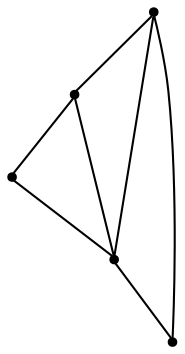 graph {
  node [shape=point,comment="{\"directed\":false,\"doi\":\"10.4230/LIPIcs.GD.2024.29\",\"figure\":\"11 (4)\"}"]

  v0 [pos="753.560095932514,477.19172887338596"]
  v1 [pos="456.48553514920326,692.9762390849156"]
  v2 [pos="823.9933387945578,692.0474543782351"]
  v3 [pos="526.6171431146277,477.19172887338596"]
  v4 [pos="640.0885837509313,826.3361930227268"]

  v1 -- v2 [id="-2",pos="456.48553514920326,692.9762390849156 823.9933387945578,692.0474543782351 823.9933387945578,692.0474543782351 823.9933387945578,692.0474543782351"]
  v3 -- v0 [id="-3",pos="526.6171431146277,477.19172887338596 753.560095932514,477.19172887338596 753.560095932514,477.19172887338596 753.560095932514,477.19172887338596"]
  v3 -- v1 [id="-4",pos="526.6171431146277,477.19172887338596 456.48553514920326,692.9762390849156 456.48553514920326,692.9762390849156 456.48553514920326,692.9762390849156"]
  v3 -- v4 [id="-5",pos="526.6171431146277,477.19172887338596 640.0885837509313,826.3361930227268 640.0885837509313,826.3361930227268 640.0885837509313,826.3361930227268"]
  v2 -- v3 [id="-7",pos="823.9933387945578,692.0474543782351 526.6171431146277,477.19172887338596 526.6171431146277,477.19172887338596 526.6171431146277,477.19172887338596"]
  v0 -- v1 [id="-8",pos="753.560095932514,477.19172887338596 456.48553514920326,692.9762390849156 456.48553514920326,692.9762390849156 456.48553514920326,692.9762390849156"]
  v4 -- v0 [id="-9",pos="640.0885837509313,826.3361930227268 753.560095932514,477.19172887338596 753.560095932514,477.19172887338596 753.560095932514,477.19172887338596"]
}